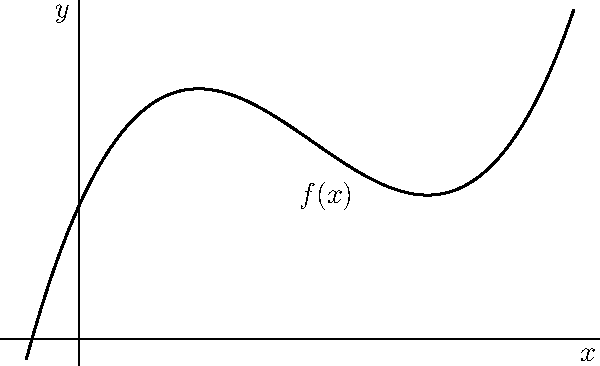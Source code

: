 	size(300);  
    import graph;
   
 
    real f(real x)
    {
        return 0.3*x^3-1.62*x^2+2.22*x+1.02;
    }

          
    draw(graph(f,-0.4,3.8,n=400),linewidth(1bp));

    
    label("$f(x)$",(1.9,1.1),fontsize(15pt));
    
	xaxis("$x$", -0.6,4,fontsize(15pt));
	
    yaxis("$y$", -0.2, 2.6,fontsize(15pt));